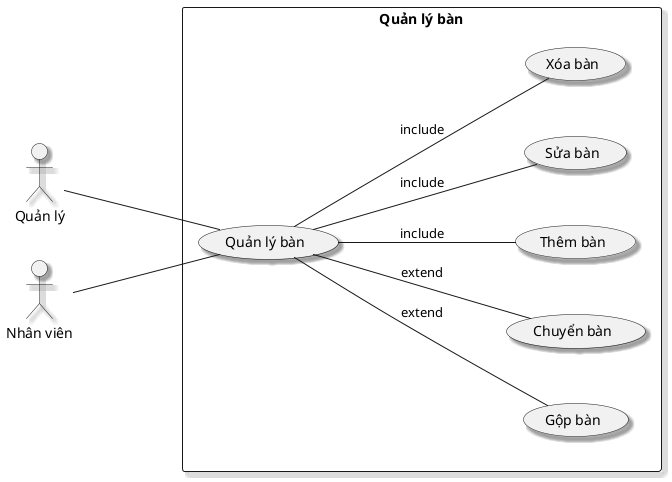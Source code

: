 @startuml QuanLyBan
skinparam monochrome true
skinparam Shadowing true


left to right direction

actor "Quản lý" as ql

actor "Nhân viên" as nv

rectangle "Quản lý bàn"{
usecase "Quản lý bàn" as qlb

usecase "Gộp bàn" as gb
usecase "Chuyển bàn" as cb
usecase "Thêm bàn" as tb
usecase "Sửa bàn" as sb
usecase "Xóa bàn" as xb

}


ql --- qlb
nv --- qlb

  qlb --- gb: extend
  qlb --- cb: extend
  qlb --- tb: include
  qlb --- sb: include
  qlb --- xb: include




@enduml

